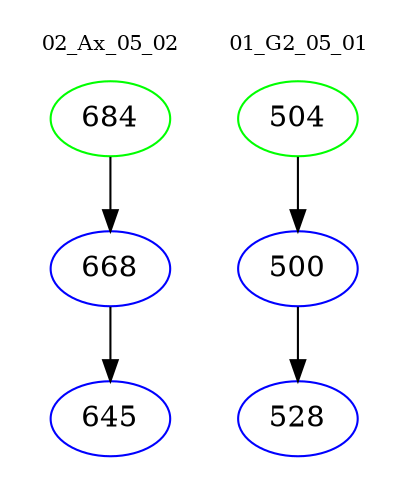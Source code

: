 digraph{
subgraph cluster_0 {
color = white
label = "02_Ax_05_02";
fontsize=10;
T0_684 [label="684", color="green"]
T0_684 -> T0_668 [color="black"]
T0_668 [label="668", color="blue"]
T0_668 -> T0_645 [color="black"]
T0_645 [label="645", color="blue"]
}
subgraph cluster_1 {
color = white
label = "01_G2_05_01";
fontsize=10;
T1_504 [label="504", color="green"]
T1_504 -> T1_500 [color="black"]
T1_500 [label="500", color="blue"]
T1_500 -> T1_528 [color="black"]
T1_528 [label="528", color="blue"]
}
}
